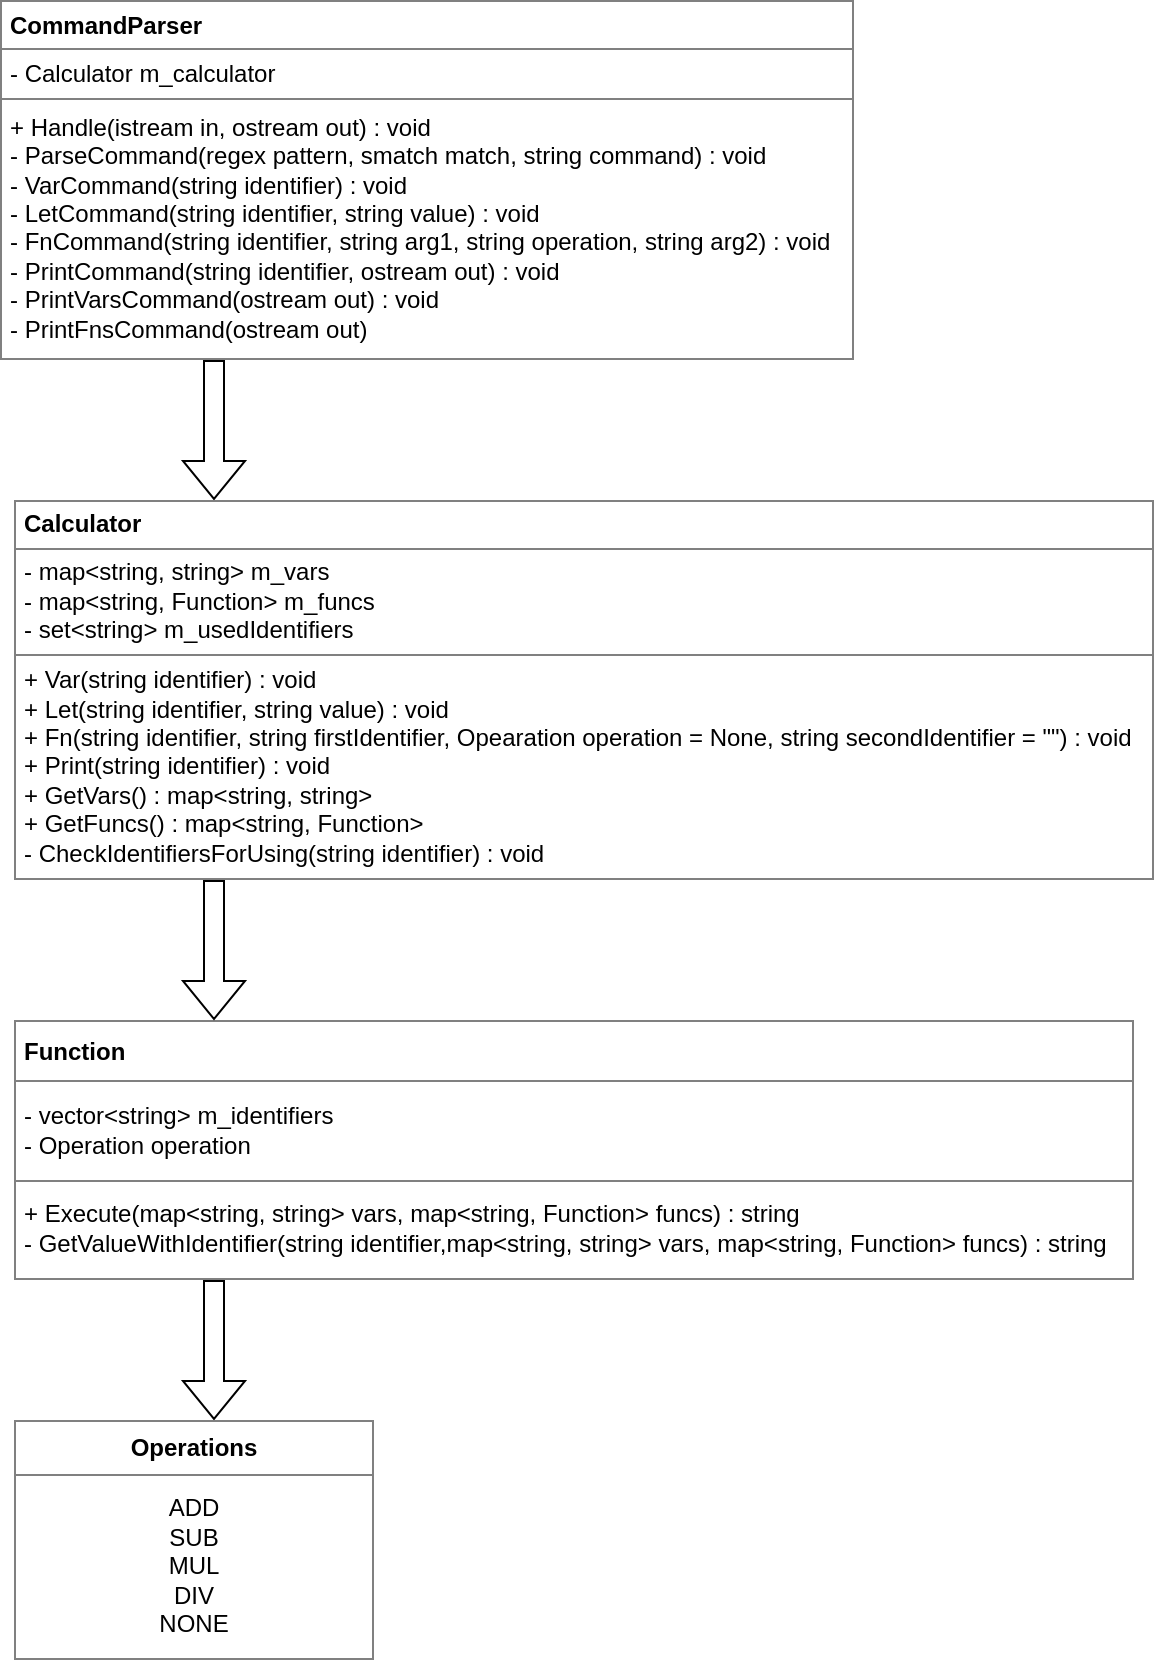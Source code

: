 <mxfile version="24.2.2" type="github">
  <diagram name="Страница — 1" id="zmgtW91jnbgeaFKCYOSO">
    <mxGraphModel dx="1009" dy="542" grid="1" gridSize="10" guides="1" tooltips="1" connect="1" arrows="1" fold="1" page="1" pageScale="1" pageWidth="827" pageHeight="1169" math="0" shadow="0">
      <root>
        <mxCell id="0" />
        <mxCell id="1" parent="0" />
        <mxCell id="2Z1-PzTLdNv5fBvtSNIb-6" value="&lt;table border=&quot;1&quot; width=&quot;100%&quot; height=&quot;100%&quot; cellpadding=&quot;4&quot; style=&quot;width:100%;height:100%;border-collapse:collapse;&quot;&gt;&lt;tbody&gt;&lt;tr&gt;&lt;th&gt;&lt;b&gt;CommandParser&lt;/b&gt;&lt;/th&gt;&lt;/tr&gt;&lt;tr&gt;&lt;td&gt;- Calculator m_calculator&lt;/td&gt;&lt;/tr&gt;&lt;tr&gt;&lt;td&gt;+ Handle(istream in, ostream out) : void&lt;br&gt;- ParseCommand(regex pattern, smatch match, string command) : void&lt;br&gt;-&amp;nbsp;VarCommand(string identifier) : void&lt;br&gt;-&amp;nbsp;LetCommand(string identifier, string value) : void&lt;br&gt;- FnCommand(string identifier, string arg1, string operation, string arg2) : void&lt;br&gt;- PrintCommand(string identifier, ostream out) : void&lt;br&gt;-&amp;nbsp;PrintVarsCommand(ostream out) : void&lt;br&gt;-&amp;nbsp;PrintFnsCommand(ostream out)&lt;/td&gt;&lt;/tr&gt;&lt;/tbody&gt;&lt;/table&gt;" style="text;html=1;whiteSpace=wrap;strokeColor=none;fillColor=none;overflow=fill;align=left;" parent="1" vertex="1">
          <mxGeometry x="73" y="10" width="427" height="180" as="geometry" />
        </mxCell>
        <mxCell id="2Z1-PzTLdNv5fBvtSNIb-7" value="" style="shape=flexArrow;endArrow=classic;html=1;rounded=0;" parent="1" edge="1">
          <mxGeometry width="50" height="50" relative="1" as="geometry">
            <mxPoint x="180" y="190" as="sourcePoint" />
            <mxPoint x="180" y="260" as="targetPoint" />
          </mxGeometry>
        </mxCell>
        <mxCell id="2Z1-PzTLdNv5fBvtSNIb-8" value="&lt;table border=&quot;1&quot; width=&quot;100%&quot; height=&quot;100%&quot; cellpadding=&quot;4&quot; style=&quot;width:100%;height:100%;border-collapse:collapse;&quot;&gt;&lt;tbody&gt;&lt;tr&gt;&lt;th&gt;&lt;b&gt;Calculator&lt;/b&gt;&lt;/th&gt;&lt;/tr&gt;&lt;tr&gt;&lt;td&gt;- map&amp;lt;string, string&amp;gt; m_vars&lt;br&gt;- map&amp;lt;string, Function&amp;gt; m_funcs&lt;br&gt;- set&amp;lt;string&amp;gt;&amp;nbsp;m_usedIdentifiers&lt;/td&gt;&lt;/tr&gt;&lt;tr&gt;&lt;td&gt;+ Var(string identifier) : void&lt;br&gt;+ Let(string identifier, string value) : void&lt;br&gt;+ Fn(string identifier, string firstIdentifier, Opearation operation = None, string secondIdentifier = &quot;&quot;) : void&lt;br&gt;+ Print(string&amp;nbsp;identifier) : void&lt;br&gt;+&amp;nbsp;GetVars() : map&amp;lt;string, string&amp;gt;&lt;br&gt;+ GetFuncs() : map&amp;lt;string, Function&amp;gt;&lt;br&gt;-&amp;nbsp;CheckIdentifiersForUsing(string&amp;nbsp;identifier) : void&lt;/td&gt;&lt;/tr&gt;&lt;/tbody&gt;&lt;/table&gt;" style="text;html=1;whiteSpace=wrap;strokeColor=none;fillColor=none;overflow=fill;align=left;" parent="1" vertex="1">
          <mxGeometry x="80" y="260" width="570" height="190" as="geometry" />
        </mxCell>
        <mxCell id="2Z1-PzTLdNv5fBvtSNIb-9" value="&lt;table border=&quot;1&quot; width=&quot;100%&quot; height=&quot;100%&quot; cellpadding=&quot;4&quot; style=&quot;width:100%;height:100%;border-collapse:collapse;&quot;&gt;&lt;tbody&gt;&lt;tr&gt;&lt;th&gt;&lt;b&gt;Function&lt;/b&gt;&lt;/th&gt;&lt;/tr&gt;&lt;tr&gt;&lt;td&gt;- vector&amp;lt;string&amp;gt; m_identifiers&lt;br&gt;- Operation operation&lt;/td&gt;&lt;/tr&gt;&lt;tr&gt;&lt;td&gt;+ Execute(map&amp;lt;string, string&amp;gt; vars, map&amp;lt;string, Function&amp;gt; funcs) : string&lt;br&gt;-&amp;nbsp;GetValueWithIdentifier(string identifier,map&amp;lt;string, string&amp;gt; vars, map&amp;lt;string, Function&amp;gt; funcs) : string&lt;br&gt;&lt;/td&gt;&lt;/tr&gt;&lt;/tbody&gt;&lt;/table&gt;" style="text;html=1;whiteSpace=wrap;strokeColor=none;fillColor=none;overflow=fill;align=left;" parent="1" vertex="1">
          <mxGeometry x="80" y="520" width="560" height="130" as="geometry" />
        </mxCell>
        <mxCell id="2Z1-PzTLdNv5fBvtSNIb-10" value="" style="shape=flexArrow;endArrow=classic;html=1;rounded=0;" parent="1" edge="1">
          <mxGeometry width="50" height="50" relative="1" as="geometry">
            <mxPoint x="180" y="450" as="sourcePoint" />
            <mxPoint x="180" y="520" as="targetPoint" />
          </mxGeometry>
        </mxCell>
        <mxCell id="2Z1-PzTLdNv5fBvtSNIb-11" value="" style="shape=flexArrow;endArrow=classic;html=1;rounded=0;" parent="1" edge="1">
          <mxGeometry width="50" height="50" relative="1" as="geometry">
            <mxPoint x="180" y="650" as="sourcePoint" />
            <mxPoint x="180" y="720" as="targetPoint" />
          </mxGeometry>
        </mxCell>
        <mxCell id="2Z1-PzTLdNv5fBvtSNIb-12" value="&lt;table border=&quot;1&quot; width=&quot;100%&quot; height=&quot;100%&quot; cellpadding=&quot;4&quot; style=&quot;width:100%;height:100%;border-collapse:collapse;&quot;&gt;&lt;tbody&gt;&lt;tr&gt;&lt;th align=&quot;center&quot;&gt;Operations&lt;/th&gt;&lt;/tr&gt;&lt;tr&gt;&lt;td align=&quot;center&quot;&gt;ADD&lt;br&gt;SUB&lt;br&gt;MUL&lt;br&gt;DIV&lt;br&gt;NONE&lt;/td&gt;&lt;/tr&gt;&lt;/tbody&gt;&lt;/table&gt;" style="text;html=1;whiteSpace=wrap;strokeColor=none;fillColor=none;overflow=fill;" parent="1" vertex="1">
          <mxGeometry x="80" y="720" width="180" height="120" as="geometry" />
        </mxCell>
      </root>
    </mxGraphModel>
  </diagram>
</mxfile>
